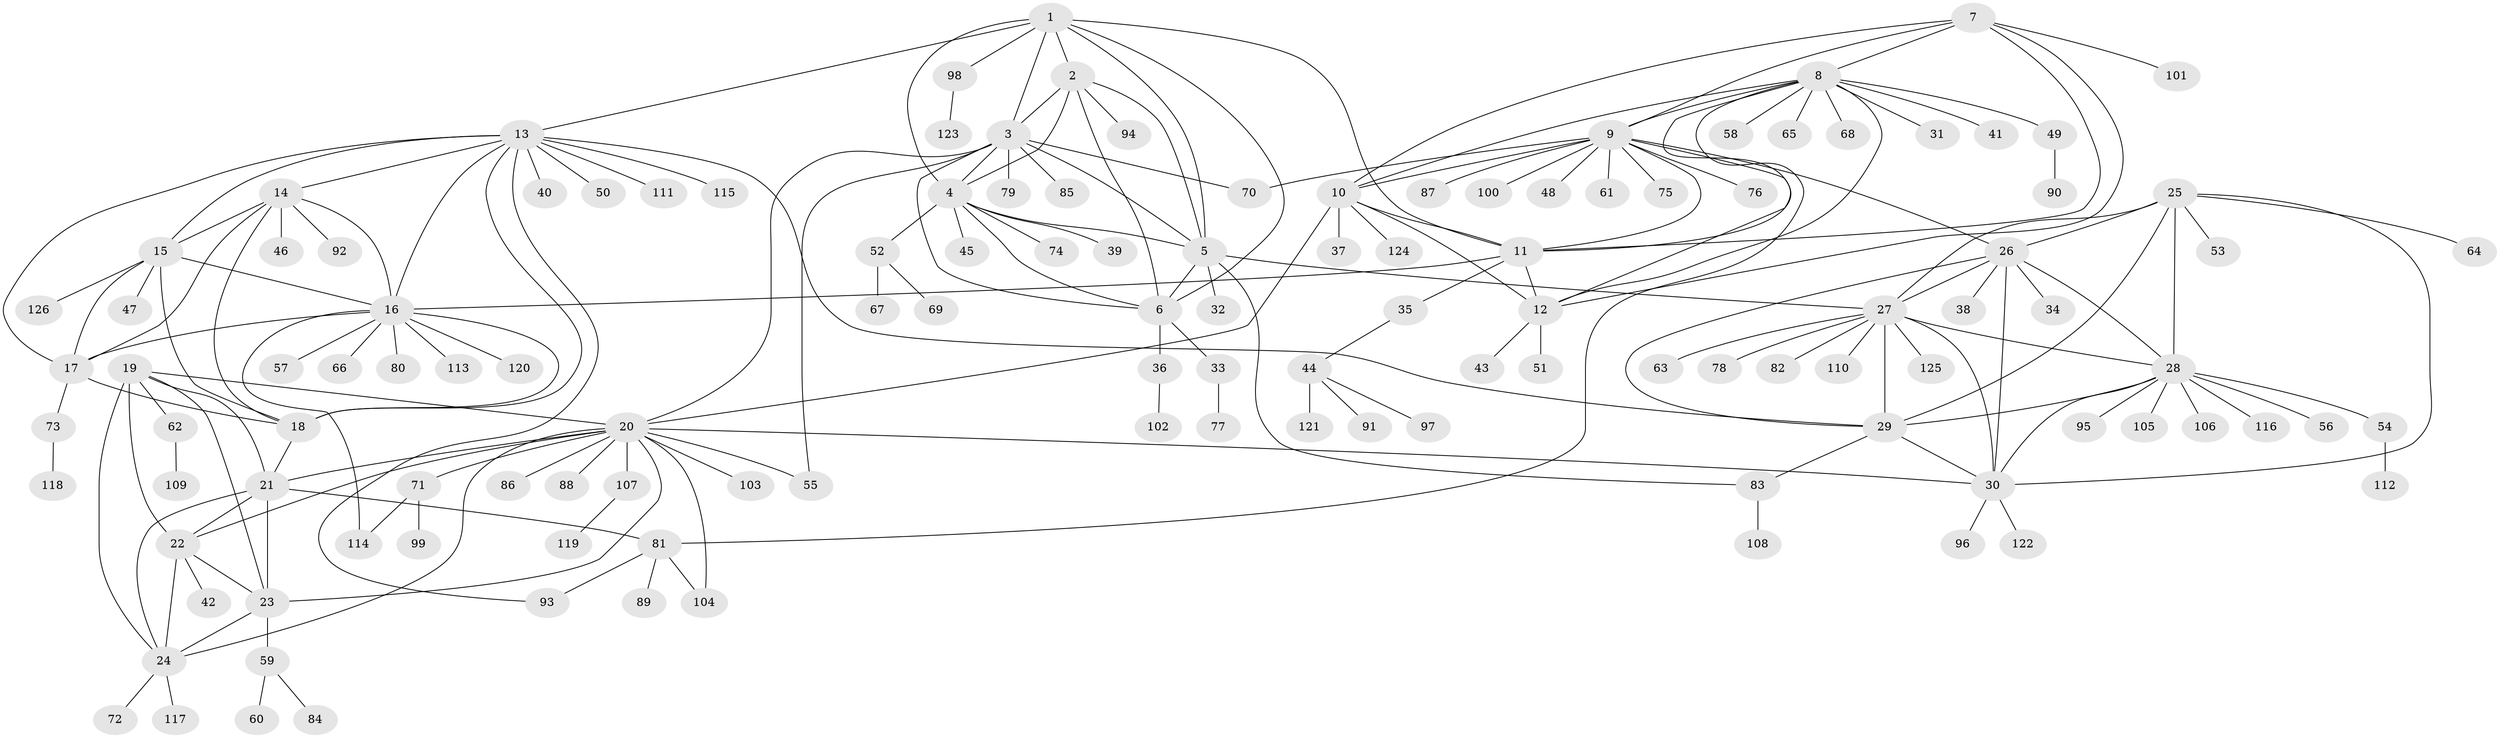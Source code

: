 // Generated by graph-tools (version 1.1) at 2025/02/03/09/25 03:02:51]
// undirected, 126 vertices, 188 edges
graph export_dot {
graph [start="1"]
  node [color=gray90,style=filled];
  1;
  2;
  3;
  4;
  5;
  6;
  7;
  8;
  9;
  10;
  11;
  12;
  13;
  14;
  15;
  16;
  17;
  18;
  19;
  20;
  21;
  22;
  23;
  24;
  25;
  26;
  27;
  28;
  29;
  30;
  31;
  32;
  33;
  34;
  35;
  36;
  37;
  38;
  39;
  40;
  41;
  42;
  43;
  44;
  45;
  46;
  47;
  48;
  49;
  50;
  51;
  52;
  53;
  54;
  55;
  56;
  57;
  58;
  59;
  60;
  61;
  62;
  63;
  64;
  65;
  66;
  67;
  68;
  69;
  70;
  71;
  72;
  73;
  74;
  75;
  76;
  77;
  78;
  79;
  80;
  81;
  82;
  83;
  84;
  85;
  86;
  87;
  88;
  89;
  90;
  91;
  92;
  93;
  94;
  95;
  96;
  97;
  98;
  99;
  100;
  101;
  102;
  103;
  104;
  105;
  106;
  107;
  108;
  109;
  110;
  111;
  112;
  113;
  114;
  115;
  116;
  117;
  118;
  119;
  120;
  121;
  122;
  123;
  124;
  125;
  126;
  1 -- 2;
  1 -- 3;
  1 -- 4;
  1 -- 5;
  1 -- 6;
  1 -- 11;
  1 -- 13;
  1 -- 98;
  2 -- 3;
  2 -- 4;
  2 -- 5;
  2 -- 6;
  2 -- 94;
  3 -- 4;
  3 -- 5;
  3 -- 6;
  3 -- 20;
  3 -- 55;
  3 -- 70;
  3 -- 79;
  3 -- 85;
  4 -- 5;
  4 -- 6;
  4 -- 39;
  4 -- 45;
  4 -- 52;
  4 -- 74;
  5 -- 6;
  5 -- 27;
  5 -- 32;
  5 -- 83;
  6 -- 33;
  6 -- 36;
  7 -- 8;
  7 -- 9;
  7 -- 10;
  7 -- 11;
  7 -- 12;
  7 -- 101;
  8 -- 9;
  8 -- 10;
  8 -- 11;
  8 -- 12;
  8 -- 31;
  8 -- 41;
  8 -- 49;
  8 -- 58;
  8 -- 65;
  8 -- 68;
  8 -- 81;
  9 -- 10;
  9 -- 11;
  9 -- 12;
  9 -- 26;
  9 -- 48;
  9 -- 61;
  9 -- 70;
  9 -- 75;
  9 -- 76;
  9 -- 87;
  9 -- 100;
  10 -- 11;
  10 -- 12;
  10 -- 20;
  10 -- 37;
  10 -- 124;
  11 -- 12;
  11 -- 16;
  11 -- 35;
  12 -- 43;
  12 -- 51;
  13 -- 14;
  13 -- 15;
  13 -- 16;
  13 -- 17;
  13 -- 18;
  13 -- 29;
  13 -- 40;
  13 -- 50;
  13 -- 93;
  13 -- 111;
  13 -- 115;
  14 -- 15;
  14 -- 16;
  14 -- 17;
  14 -- 18;
  14 -- 46;
  14 -- 92;
  15 -- 16;
  15 -- 17;
  15 -- 18;
  15 -- 47;
  15 -- 126;
  16 -- 17;
  16 -- 18;
  16 -- 57;
  16 -- 66;
  16 -- 80;
  16 -- 113;
  16 -- 114;
  16 -- 120;
  17 -- 18;
  17 -- 73;
  18 -- 21;
  19 -- 20;
  19 -- 21;
  19 -- 22;
  19 -- 23;
  19 -- 24;
  19 -- 62;
  20 -- 21;
  20 -- 22;
  20 -- 23;
  20 -- 24;
  20 -- 30;
  20 -- 55;
  20 -- 71;
  20 -- 86;
  20 -- 88;
  20 -- 103;
  20 -- 104;
  20 -- 107;
  21 -- 22;
  21 -- 23;
  21 -- 24;
  21 -- 81;
  22 -- 23;
  22 -- 24;
  22 -- 42;
  23 -- 24;
  23 -- 59;
  24 -- 72;
  24 -- 117;
  25 -- 26;
  25 -- 27;
  25 -- 28;
  25 -- 29;
  25 -- 30;
  25 -- 53;
  25 -- 64;
  26 -- 27;
  26 -- 28;
  26 -- 29;
  26 -- 30;
  26 -- 34;
  26 -- 38;
  27 -- 28;
  27 -- 29;
  27 -- 30;
  27 -- 63;
  27 -- 78;
  27 -- 82;
  27 -- 110;
  27 -- 125;
  28 -- 29;
  28 -- 30;
  28 -- 54;
  28 -- 56;
  28 -- 95;
  28 -- 105;
  28 -- 106;
  28 -- 116;
  29 -- 30;
  29 -- 83;
  30 -- 96;
  30 -- 122;
  33 -- 77;
  35 -- 44;
  36 -- 102;
  44 -- 91;
  44 -- 97;
  44 -- 121;
  49 -- 90;
  52 -- 67;
  52 -- 69;
  54 -- 112;
  59 -- 60;
  59 -- 84;
  62 -- 109;
  71 -- 99;
  71 -- 114;
  73 -- 118;
  81 -- 89;
  81 -- 93;
  81 -- 104;
  83 -- 108;
  98 -- 123;
  107 -- 119;
}
